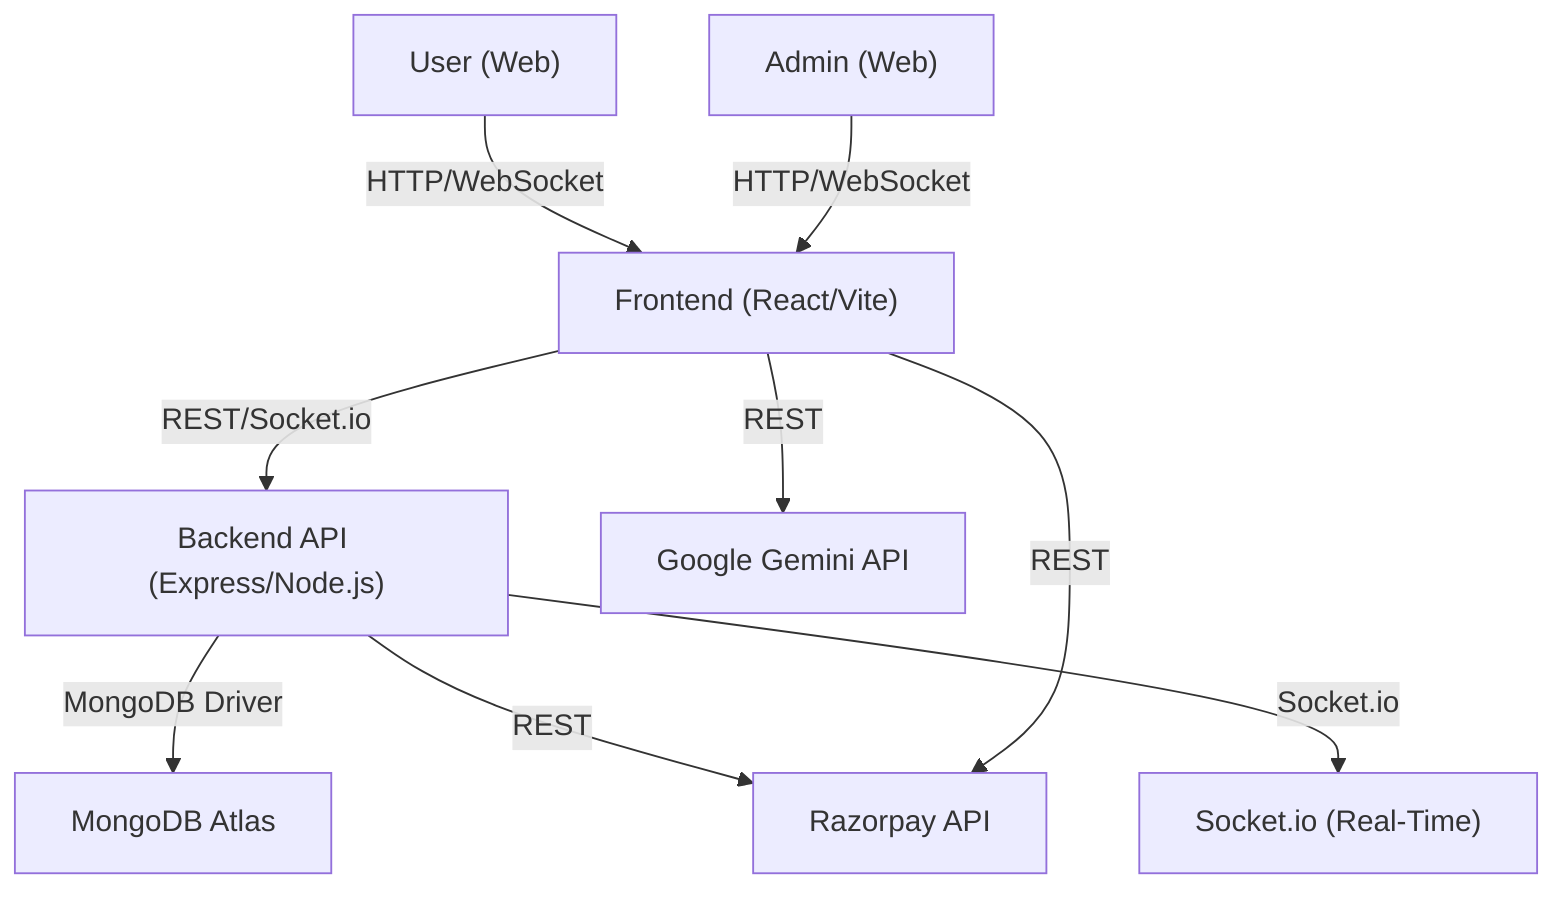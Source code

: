 graph TD
  User["User (Web)"]
  Admin["Admin (Web)"]
  FE["Frontend (React/Vite)"]
  BE["Backend API (Express/Node.js)"]
  DB["MongoDB Atlas"]
  Razorpay["Razorpay API"]
  Gemini["Google Gemini API"]
  SocketIO["Socket.io (Real-Time)"]

  User -- HTTP/WebSocket --> FE
  Admin -- HTTP/WebSocket --> FE
  FE -- REST/Socket.io --> BE
  BE -- MongoDB Driver --> DB
  FE -- REST --> Gemini
  BE -- REST --> Razorpay
  FE -- REST --> Razorpay
  BE -- Socket.io --> SocketIO